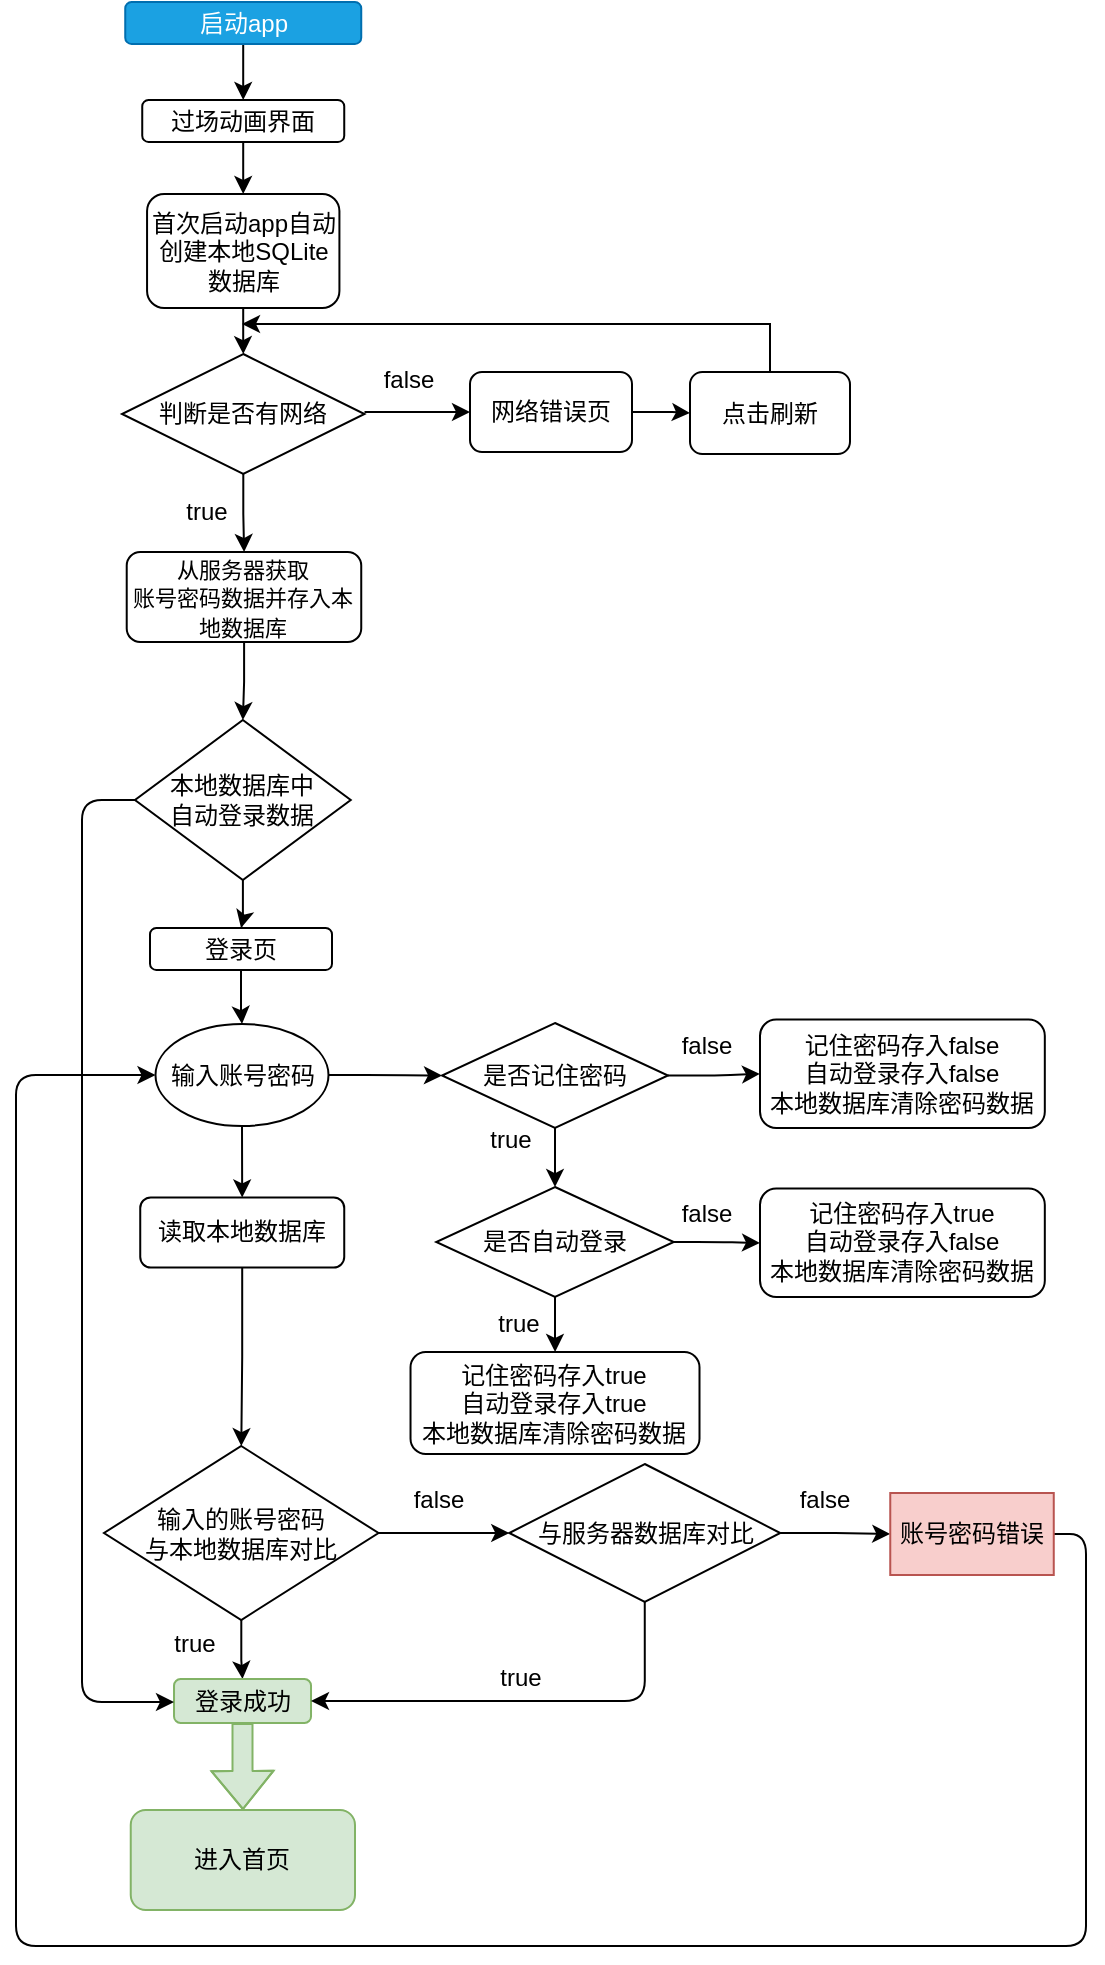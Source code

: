 <mxfile version="20.2.3" type="github" pages="2">
  <diagram id="C5RBs43oDa-KdzZeNtuy" name="Page-1">
    <mxGraphModel dx="2040" dy="1077" grid="0" gridSize="10" guides="1" tooltips="1" connect="1" arrows="1" fold="1" page="1" pageScale="1" pageWidth="827" pageHeight="1169" background="none" math="0" shadow="0">
      <root>
        <mxCell id="WIyWlLk6GJQsqaUBKTNV-0" />
        <mxCell id="WIyWlLk6GJQsqaUBKTNV-1" parent="WIyWlLk6GJQsqaUBKTNV-0" />
        <mxCell id="Cp6cBV7R7ZXaGLyId4yz-16" value="" style="edgeStyle=orthogonalEdgeStyle;rounded=0;orthogonalLoop=1;jettySize=auto;html=1;strokeColor=#000000;" parent="WIyWlLk6GJQsqaUBKTNV-1" source="WIyWlLk6GJQsqaUBKTNV-3" target="Cp6cBV7R7ZXaGLyId4yz-15" edge="1">
          <mxGeometry relative="1" as="geometry" />
        </mxCell>
        <mxCell id="WIyWlLk6GJQsqaUBKTNV-3" value="启动app" style="rounded=1;whiteSpace=wrap;html=1;fontSize=12;glass=0;strokeWidth=1;shadow=0;fillColor=#1ba1e2;strokeColor=#006EAF;fontColor=#ffffff;" parent="WIyWlLk6GJQsqaUBKTNV-1" vertex="1">
          <mxGeometry x="161.62" y="58" width="118" height="21" as="geometry" />
        </mxCell>
        <mxCell id="OS0AkVMMXV3sJaBN14Jv-29" value="" style="edgeStyle=orthogonalEdgeStyle;rounded=0;orthogonalLoop=1;jettySize=auto;html=1;fontSize=11;" edge="1" parent="WIyWlLk6GJQsqaUBKTNV-1" source="Cp6cBV7R7ZXaGLyId4yz-15" target="OS0AkVMMXV3sJaBN14Jv-26">
          <mxGeometry relative="1" as="geometry" />
        </mxCell>
        <mxCell id="Cp6cBV7R7ZXaGLyId4yz-15" value="过场动画界面" style="whiteSpace=wrap;html=1;rounded=1;shadow=0;strokeWidth=1;glass=0;" parent="WIyWlLk6GJQsqaUBKTNV-1" vertex="1">
          <mxGeometry x="170.12" y="107" width="101" height="21" as="geometry" />
        </mxCell>
        <mxCell id="Cp6cBV7R7ZXaGLyId4yz-25" value="" style="edgeStyle=orthogonalEdgeStyle;rounded=0;orthogonalLoop=1;jettySize=auto;html=1;strokeColor=#000000;" parent="WIyWlLk6GJQsqaUBKTNV-1" source="Cp6cBV7R7ZXaGLyId4yz-17" target="Cp6cBV7R7ZXaGLyId4yz-24" edge="1">
          <mxGeometry relative="1" as="geometry" />
        </mxCell>
        <mxCell id="Cp6cBV7R7ZXaGLyId4yz-17" value="登录页" style="whiteSpace=wrap;html=1;rounded=1;shadow=0;strokeWidth=1;glass=0;" parent="WIyWlLk6GJQsqaUBKTNV-1" vertex="1">
          <mxGeometry x="174" y="521" width="91" height="21" as="geometry" />
        </mxCell>
        <mxCell id="Cp6cBV7R7ZXaGLyId4yz-29" value="" style="edgeStyle=orthogonalEdgeStyle;rounded=0;orthogonalLoop=1;jettySize=auto;html=1;strokeColor=#000000;" parent="WIyWlLk6GJQsqaUBKTNV-1" source="Cp6cBV7R7ZXaGLyId4yz-24" target="Cp6cBV7R7ZXaGLyId4yz-28" edge="1">
          <mxGeometry relative="1" as="geometry" />
        </mxCell>
        <mxCell id="Cp6cBV7R7ZXaGLyId4yz-51" value="" style="edgeStyle=orthogonalEdgeStyle;curved=0;rounded=1;sketch=0;orthogonalLoop=1;jettySize=auto;html=1;" parent="WIyWlLk6GJQsqaUBKTNV-1" source="Cp6cBV7R7ZXaGLyId4yz-24" target="Cp6cBV7R7ZXaGLyId4yz-50" edge="1">
          <mxGeometry relative="1" as="geometry" />
        </mxCell>
        <mxCell id="Cp6cBV7R7ZXaGLyId4yz-24" value="输入账号密码" style="ellipse;whiteSpace=wrap;html=1;rounded=1;shadow=0;strokeWidth=1;glass=0;" parent="WIyWlLk6GJQsqaUBKTNV-1" vertex="1">
          <mxGeometry x="176.75" y="569" width="86.5" height="51" as="geometry" />
        </mxCell>
        <mxCell id="Cp6cBV7R7ZXaGLyId4yz-31" value="" style="edgeStyle=orthogonalEdgeStyle;rounded=0;orthogonalLoop=1;jettySize=auto;html=1;strokeColor=#000000;" parent="WIyWlLk6GJQsqaUBKTNV-1" source="Cp6cBV7R7ZXaGLyId4yz-28" target="Cp6cBV7R7ZXaGLyId4yz-30" edge="1">
          <mxGeometry relative="1" as="geometry" />
        </mxCell>
        <mxCell id="Cp6cBV7R7ZXaGLyId4yz-28" value="读取本地数据库" style="whiteSpace=wrap;html=1;rounded=1;shadow=0;strokeWidth=1;glass=0;" parent="WIyWlLk6GJQsqaUBKTNV-1" vertex="1">
          <mxGeometry x="169.12" y="655.75" width="102" height="35" as="geometry" />
        </mxCell>
        <mxCell id="Cp6cBV7R7ZXaGLyId4yz-34" value="" style="edgeStyle=orthogonalEdgeStyle;rounded=0;orthogonalLoop=1;jettySize=auto;html=1;strokeColor=#000000;" parent="WIyWlLk6GJQsqaUBKTNV-1" source="Cp6cBV7R7ZXaGLyId4yz-30" target="Cp6cBV7R7ZXaGLyId4yz-33" edge="1">
          <mxGeometry relative="1" as="geometry" />
        </mxCell>
        <mxCell id="Cp6cBV7R7ZXaGLyId4yz-39" value="" style="edgeStyle=orthogonalEdgeStyle;rounded=0;orthogonalLoop=1;jettySize=auto;html=1;strokeColor=#000000;" parent="WIyWlLk6GJQsqaUBKTNV-1" source="Cp6cBV7R7ZXaGLyId4yz-30" target="Cp6cBV7R7ZXaGLyId4yz-38" edge="1">
          <mxGeometry relative="1" as="geometry" />
        </mxCell>
        <mxCell id="Cp6cBV7R7ZXaGLyId4yz-30" value="&lt;font style=&quot;font-size: 12px;&quot;&gt;输入的账号密码&lt;br&gt;与本地数据库对比&lt;/font&gt;" style="rhombus;whiteSpace=wrap;html=1;rounded=0;shadow=0;strokeWidth=1;glass=0;fontSize=10;" parent="WIyWlLk6GJQsqaUBKTNV-1" vertex="1">
          <mxGeometry x="151" y="780" width="137.25" height="87" as="geometry" />
        </mxCell>
        <mxCell id="Cp6cBV7R7ZXaGLyId4yz-71" value="" style="edgeStyle=orthogonalEdgeStyle;rounded=1;sketch=0;orthogonalLoop=1;jettySize=auto;html=1;shape=flexArrow;fillColor=#d5e8d4;strokeColor=#82b366;" parent="WIyWlLk6GJQsqaUBKTNV-1" source="Cp6cBV7R7ZXaGLyId4yz-33" target="Cp6cBV7R7ZXaGLyId4yz-65" edge="1">
          <mxGeometry relative="1" as="geometry">
            <mxPoint x="222.465" y="934" as="sourcePoint" />
            <mxPoint x="222.113" y="973" as="targetPoint" />
          </mxGeometry>
        </mxCell>
        <mxCell id="Cp6cBV7R7ZXaGLyId4yz-33" value="登录成功" style="whiteSpace=wrap;html=1;rounded=1;shadow=0;strokeWidth=1;glass=0;fillColor=#d5e8d4;strokeColor=#82b366;" parent="WIyWlLk6GJQsqaUBKTNV-1" vertex="1">
          <mxGeometry x="186.01" y="896.5" width="68.5" height="22" as="geometry" />
        </mxCell>
        <mxCell id="Cp6cBV7R7ZXaGLyId4yz-35" value="true" style="text;html=1;align=center;verticalAlign=middle;resizable=0;points=[];autosize=1;" parent="WIyWlLk6GJQsqaUBKTNV-1" vertex="1">
          <mxGeometry x="176.88" y="866" width="39" height="26" as="geometry" />
        </mxCell>
        <mxCell id="Cp6cBV7R7ZXaGLyId4yz-43" style="rounded=1;orthogonalLoop=1;jettySize=auto;html=1;strokeColor=#000000;edgeStyle=orthogonalEdgeStyle;entryX=1;entryY=0.5;entryDx=0;entryDy=0;exitX=0.5;exitY=1;exitDx=0;exitDy=0;" parent="WIyWlLk6GJQsqaUBKTNV-1" source="Cp6cBV7R7ZXaGLyId4yz-38" target="Cp6cBV7R7ZXaGLyId4yz-33" edge="1">
          <mxGeometry relative="1" as="geometry">
            <mxPoint x="257.13" y="957.5" as="targetPoint" />
            <Array as="points">
              <mxPoint x="421.13" y="908" />
            </Array>
          </mxGeometry>
        </mxCell>
        <mxCell id="Cp6cBV7R7ZXaGLyId4yz-46" value="" style="edgeStyle=orthogonalEdgeStyle;rounded=0;orthogonalLoop=1;jettySize=auto;html=1;strokeColor=#000000;" parent="WIyWlLk6GJQsqaUBKTNV-1" source="Cp6cBV7R7ZXaGLyId4yz-38" target="Cp6cBV7R7ZXaGLyId4yz-45" edge="1">
          <mxGeometry relative="1" as="geometry" />
        </mxCell>
        <mxCell id="Cp6cBV7R7ZXaGLyId4yz-38" value="与服务器数据库对比" style="rhombus;whiteSpace=wrap;html=1;rounded=0;shadow=0;strokeWidth=1;glass=0;" parent="WIyWlLk6GJQsqaUBKTNV-1" vertex="1">
          <mxGeometry x="353.63" y="789" width="135.5" height="69" as="geometry" />
        </mxCell>
        <mxCell id="Cp6cBV7R7ZXaGLyId4yz-40" value="false" style="text;html=1;align=center;verticalAlign=middle;resizable=0;points=[];autosize=1;" parent="WIyWlLk6GJQsqaUBKTNV-1" vertex="1">
          <mxGeometry x="296.75" y="794" width="43" height="26" as="geometry" />
        </mxCell>
        <mxCell id="Cp6cBV7R7ZXaGLyId4yz-44" value="true" style="text;html=1;align=center;verticalAlign=middle;resizable=0;points=[];autosize=1;" parent="WIyWlLk6GJQsqaUBKTNV-1" vertex="1">
          <mxGeometry x="339.75" y="883" width="39" height="26" as="geometry" />
        </mxCell>
        <mxCell id="OS0AkVMMXV3sJaBN14Jv-44" style="edgeStyle=orthogonalEdgeStyle;rounded=1;orthogonalLoop=1;jettySize=auto;html=1;fontSize=11;entryX=0;entryY=0.5;entryDx=0;entryDy=0;exitX=1;exitY=0.5;exitDx=0;exitDy=0;" edge="1" parent="WIyWlLk6GJQsqaUBKTNV-1" source="Cp6cBV7R7ZXaGLyId4yz-45" target="Cp6cBV7R7ZXaGLyId4yz-24">
          <mxGeometry relative="1" as="geometry">
            <mxPoint x="77" y="586" as="targetPoint" />
            <mxPoint x="650" y="824" as="sourcePoint" />
            <Array as="points">
              <mxPoint x="642" y="824" />
              <mxPoint x="642" y="1030" />
              <mxPoint x="107" y="1030" />
              <mxPoint x="107" y="595" />
            </Array>
          </mxGeometry>
        </mxCell>
        <mxCell id="Cp6cBV7R7ZXaGLyId4yz-45" value="账号密码错误" style="whiteSpace=wrap;html=1;rounded=0;shadow=0;strokeWidth=1;glass=0;fillColor=#f8cecc;strokeColor=#b85450;" parent="WIyWlLk6GJQsqaUBKTNV-1" vertex="1">
          <mxGeometry x="544.13" y="803.5" width="81.75" height="41" as="geometry" />
        </mxCell>
        <mxCell id="Cp6cBV7R7ZXaGLyId4yz-47" value="false" style="text;html=1;align=center;verticalAlign=middle;resizable=0;points=[];autosize=1;" parent="WIyWlLk6GJQsqaUBKTNV-1" vertex="1">
          <mxGeometry x="489.13" y="794" width="43" height="26" as="geometry" />
        </mxCell>
        <mxCell id="Cp6cBV7R7ZXaGLyId4yz-60" style="edgeStyle=orthogonalEdgeStyle;curved=0;rounded=1;sketch=0;orthogonalLoop=1;jettySize=auto;html=1;exitX=1;exitY=0.5;exitDx=0;exitDy=0;" parent="WIyWlLk6GJQsqaUBKTNV-1" source="Cp6cBV7R7ZXaGLyId4yz-50" target="Cp6cBV7R7ZXaGLyId4yz-58" edge="1">
          <mxGeometry relative="1" as="geometry" />
        </mxCell>
        <mxCell id="OS0AkVMMXV3sJaBN14Jv-43" value="" style="edgeStyle=orthogonalEdgeStyle;rounded=1;orthogonalLoop=1;jettySize=auto;html=1;fontSize=11;" edge="1" parent="WIyWlLk6GJQsqaUBKTNV-1" source="Cp6cBV7R7ZXaGLyId4yz-50" target="OS0AkVMMXV3sJaBN14Jv-42">
          <mxGeometry relative="1" as="geometry" />
        </mxCell>
        <mxCell id="Cp6cBV7R7ZXaGLyId4yz-50" value="是否记住密码" style="rhombus;whiteSpace=wrap;html=1;rounded=0;shadow=0;strokeWidth=1;glass=0;" parent="WIyWlLk6GJQsqaUBKTNV-1" vertex="1">
          <mxGeometry x="320.0" y="568.5" width="113" height="52.5" as="geometry" />
        </mxCell>
        <mxCell id="Cp6cBV7R7ZXaGLyId4yz-57" value="true" style="text;html=1;align=center;verticalAlign=middle;resizable=0;points=[];autosize=1;" parent="WIyWlLk6GJQsqaUBKTNV-1" vertex="1">
          <mxGeometry x="334.0" y="614" width="39" height="26" as="geometry" />
        </mxCell>
        <mxCell id="Cp6cBV7R7ZXaGLyId4yz-58" value="记住密码存入false&lt;br&gt;自动登录存入false&lt;br&gt;本地数据库清除密码数据" style="whiteSpace=wrap;html=1;rounded=1;shadow=0;strokeWidth=1;glass=0;" parent="WIyWlLk6GJQsqaUBKTNV-1" vertex="1">
          <mxGeometry x="479" y="566.75" width="142.41" height="54.25" as="geometry" />
        </mxCell>
        <mxCell id="Cp6cBV7R7ZXaGLyId4yz-62" value="false" style="text;html=1;align=center;verticalAlign=middle;resizable=0;points=[];autosize=1;" parent="WIyWlLk6GJQsqaUBKTNV-1" vertex="1">
          <mxGeometry x="430" y="566.75" width="43" height="26" as="geometry" />
        </mxCell>
        <mxCell id="Cp6cBV7R7ZXaGLyId4yz-65" value="进入首页" style="whiteSpace=wrap;html=1;rounded=1;shadow=0;strokeWidth=1;glass=0;fillColor=#d5e8d4;strokeColor=#82b366;" parent="WIyWlLk6GJQsqaUBKTNV-1" vertex="1">
          <mxGeometry x="164.37" y="962" width="112.13" height="50" as="geometry" />
        </mxCell>
        <mxCell id="OS0AkVMMXV3sJaBN14Jv-8" value="" style="edgeStyle=orthogonalEdgeStyle;rounded=0;orthogonalLoop=1;jettySize=auto;html=1;" edge="1" parent="WIyWlLk6GJQsqaUBKTNV-1" target="OS0AkVMMXV3sJaBN14Jv-7">
          <mxGeometry relative="1" as="geometry">
            <mxPoint x="281.252" y="263.029" as="sourcePoint" />
            <Array as="points">
              <mxPoint x="366" y="263" />
              <mxPoint x="366" y="263" />
            </Array>
          </mxGeometry>
        </mxCell>
        <mxCell id="OS0AkVMMXV3sJaBN14Jv-17" value="" style="edgeStyle=orthogonalEdgeStyle;rounded=0;orthogonalLoop=1;jettySize=auto;html=1;fontSize=11;" edge="1" parent="WIyWlLk6GJQsqaUBKTNV-1" source="OS0AkVMMXV3sJaBN14Jv-2" target="OS0AkVMMXV3sJaBN14Jv-16">
          <mxGeometry relative="1" as="geometry" />
        </mxCell>
        <mxCell id="OS0AkVMMXV3sJaBN14Jv-2" value="判断是否有网络" style="rhombus;whiteSpace=wrap;html=1;rounded=0;shadow=0;strokeWidth=1;glass=0;" vertex="1" parent="WIyWlLk6GJQsqaUBKTNV-1">
          <mxGeometry x="160" y="234" width="121.25" height="60" as="geometry" />
        </mxCell>
        <mxCell id="OS0AkVMMXV3sJaBN14Jv-6" value="true" style="text;html=1;align=center;verticalAlign=middle;resizable=0;points=[];autosize=1;strokeColor=none;fillColor=none;" vertex="1" parent="WIyWlLk6GJQsqaUBKTNV-1">
          <mxGeometry x="182" y="300" width="39" height="26" as="geometry" />
        </mxCell>
        <mxCell id="OS0AkVMMXV3sJaBN14Jv-37" value="" style="edgeStyle=orthogonalEdgeStyle;rounded=0;orthogonalLoop=1;jettySize=auto;html=1;fontSize=11;" edge="1" parent="WIyWlLk6GJQsqaUBKTNV-1" source="OS0AkVMMXV3sJaBN14Jv-7" target="OS0AkVMMXV3sJaBN14Jv-36">
          <mxGeometry relative="1" as="geometry" />
        </mxCell>
        <mxCell id="OS0AkVMMXV3sJaBN14Jv-7" value="网络错误页" style="whiteSpace=wrap;html=1;rounded=1;shadow=0;strokeWidth=1;glass=0;" vertex="1" parent="WIyWlLk6GJQsqaUBKTNV-1">
          <mxGeometry x="334" y="243" width="81" height="40" as="geometry" />
        </mxCell>
        <mxCell id="OS0AkVMMXV3sJaBN14Jv-9" value="false" style="text;html=1;align=center;verticalAlign=middle;resizable=0;points=[];autosize=1;strokeColor=none;fillColor=none;" vertex="1" parent="WIyWlLk6GJQsqaUBKTNV-1">
          <mxGeometry x="281.31" y="234" width="43" height="26" as="geometry" />
        </mxCell>
        <mxCell id="OS0AkVMMXV3sJaBN14Jv-32" value="" style="edgeStyle=orthogonalEdgeStyle;rounded=0;orthogonalLoop=1;jettySize=auto;html=1;fontSize=11;" edge="1" parent="WIyWlLk6GJQsqaUBKTNV-1" source="OS0AkVMMXV3sJaBN14Jv-16" target="OS0AkVMMXV3sJaBN14Jv-31">
          <mxGeometry relative="1" as="geometry" />
        </mxCell>
        <mxCell id="OS0AkVMMXV3sJaBN14Jv-16" value="&lt;span style=&quot;font-size: 11px;&quot;&gt;从服务器获取&lt;/span&gt;&lt;br style=&quot;font-size: 11px;&quot;&gt;&lt;span style=&quot;font-size: 11px;&quot;&gt;账号密码数据并存入本地数据库&lt;/span&gt;" style="whiteSpace=wrap;html=1;rounded=1;shadow=0;strokeWidth=1;glass=0;" vertex="1" parent="WIyWlLk6GJQsqaUBKTNV-1">
          <mxGeometry x="162.36" y="333" width="117.26" height="45" as="geometry" />
        </mxCell>
        <mxCell id="OS0AkVMMXV3sJaBN14Jv-30" value="" style="edgeStyle=orthogonalEdgeStyle;rounded=0;orthogonalLoop=1;jettySize=auto;html=1;fontSize=11;" edge="1" parent="WIyWlLk6GJQsqaUBKTNV-1" source="OS0AkVMMXV3sJaBN14Jv-26" target="OS0AkVMMXV3sJaBN14Jv-2">
          <mxGeometry relative="1" as="geometry" />
        </mxCell>
        <mxCell id="OS0AkVMMXV3sJaBN14Jv-26" value="首次启动app自动创建本地SQLite数据库" style="whiteSpace=wrap;html=1;rounded=1;shadow=0;strokeWidth=1;glass=0;" vertex="1" parent="WIyWlLk6GJQsqaUBKTNV-1">
          <mxGeometry x="172.53" y="154" width="96.18" height="57" as="geometry" />
        </mxCell>
        <mxCell id="OS0AkVMMXV3sJaBN14Jv-33" value="" style="edgeStyle=orthogonalEdgeStyle;rounded=0;orthogonalLoop=1;jettySize=auto;html=1;fontSize=11;" edge="1" parent="WIyWlLk6GJQsqaUBKTNV-1" source="OS0AkVMMXV3sJaBN14Jv-31" target="Cp6cBV7R7ZXaGLyId4yz-17">
          <mxGeometry relative="1" as="geometry" />
        </mxCell>
        <mxCell id="OS0AkVMMXV3sJaBN14Jv-52" style="edgeStyle=orthogonalEdgeStyle;rounded=1;orthogonalLoop=1;jettySize=auto;html=1;exitX=0;exitY=0.5;exitDx=0;exitDy=0;fontSize=11;entryX=0;entryY=0.5;entryDx=0;entryDy=0;" edge="1" parent="WIyWlLk6GJQsqaUBKTNV-1" source="OS0AkVMMXV3sJaBN14Jv-31" target="Cp6cBV7R7ZXaGLyId4yz-33">
          <mxGeometry relative="1" as="geometry">
            <mxPoint x="126.56" y="887.119" as="targetPoint" />
            <Array as="points">
              <mxPoint x="140" y="457" />
              <mxPoint x="140" y="908" />
              <mxPoint x="186" y="908" />
            </Array>
          </mxGeometry>
        </mxCell>
        <mxCell id="OS0AkVMMXV3sJaBN14Jv-31" value="本地数据库中&lt;br&gt;自动登录数据" style="rhombus;whiteSpace=wrap;html=1;rounded=0;shadow=0;strokeWidth=1;glass=0;" vertex="1" parent="WIyWlLk6GJQsqaUBKTNV-1">
          <mxGeometry x="166.49" y="417" width="107.88" height="80" as="geometry" />
        </mxCell>
        <mxCell id="OS0AkVMMXV3sJaBN14Jv-38" style="edgeStyle=orthogonalEdgeStyle;rounded=0;orthogonalLoop=1;jettySize=auto;html=1;fontSize=11;" edge="1" parent="WIyWlLk6GJQsqaUBKTNV-1" source="OS0AkVMMXV3sJaBN14Jv-36">
          <mxGeometry relative="1" as="geometry">
            <mxPoint x="220" y="219" as="targetPoint" />
            <Array as="points">
              <mxPoint x="484" y="219" />
            </Array>
          </mxGeometry>
        </mxCell>
        <mxCell id="OS0AkVMMXV3sJaBN14Jv-36" value="点击刷新" style="whiteSpace=wrap;html=1;rounded=1;shadow=0;strokeWidth=1;glass=0;" vertex="1" parent="WIyWlLk6GJQsqaUBKTNV-1">
          <mxGeometry x="444" y="243" width="80" height="41" as="geometry" />
        </mxCell>
        <mxCell id="OS0AkVMMXV3sJaBN14Jv-48" value="" style="edgeStyle=orthogonalEdgeStyle;rounded=1;orthogonalLoop=1;jettySize=auto;html=1;fontSize=11;" edge="1" parent="WIyWlLk6GJQsqaUBKTNV-1" source="OS0AkVMMXV3sJaBN14Jv-42" target="OS0AkVMMXV3sJaBN14Jv-47">
          <mxGeometry relative="1" as="geometry" />
        </mxCell>
        <mxCell id="OS0AkVMMXV3sJaBN14Jv-56" style="edgeStyle=orthogonalEdgeStyle;rounded=1;orthogonalLoop=1;jettySize=auto;html=1;exitX=1;exitY=0.5;exitDx=0;exitDy=0;fontSize=11;" edge="1" parent="WIyWlLk6GJQsqaUBKTNV-1" source="OS0AkVMMXV3sJaBN14Jv-42" target="OS0AkVMMXV3sJaBN14Jv-55">
          <mxGeometry relative="1" as="geometry" />
        </mxCell>
        <mxCell id="OS0AkVMMXV3sJaBN14Jv-42" value="是否自动登录" style="rhombus;whiteSpace=wrap;html=1;rounded=0;shadow=0;strokeWidth=1;glass=0;" vertex="1" parent="WIyWlLk6GJQsqaUBKTNV-1">
          <mxGeometry x="317.13" y="650.5" width="118.75" height="55" as="geometry" />
        </mxCell>
        <mxCell id="OS0AkVMMXV3sJaBN14Jv-47" value="记住密码存入true&lt;br&gt;自动登录存入true&lt;br&gt;本地数据库清除密码数据" style="whiteSpace=wrap;html=1;rounded=1;shadow=0;strokeWidth=1;glass=0;" vertex="1" parent="WIyWlLk6GJQsqaUBKTNV-1">
          <mxGeometry x="304.26" y="733" width="144.49" height="51" as="geometry" />
        </mxCell>
        <mxCell id="OS0AkVMMXV3sJaBN14Jv-53" value="true" style="text;html=1;align=center;verticalAlign=middle;resizable=0;points=[];autosize=1;" vertex="1" parent="WIyWlLk6GJQsqaUBKTNV-1">
          <mxGeometry x="338.0" y="705.5" width="39" height="26" as="geometry" />
        </mxCell>
        <mxCell id="OS0AkVMMXV3sJaBN14Jv-54" value="false" style="text;html=1;align=center;verticalAlign=middle;resizable=0;points=[];autosize=1;" vertex="1" parent="WIyWlLk6GJQsqaUBKTNV-1">
          <mxGeometry x="430" y="650.5" width="43" height="26" as="geometry" />
        </mxCell>
        <mxCell id="OS0AkVMMXV3sJaBN14Jv-55" value="记住密码存入true&lt;br&gt;自动登录存入false&lt;br&gt;本地数据库清除密码数据" style="whiteSpace=wrap;html=1;rounded=1;shadow=0;strokeWidth=1;glass=0;" vertex="1" parent="WIyWlLk6GJQsqaUBKTNV-1">
          <mxGeometry x="479" y="651.25" width="142.41" height="54.25" as="geometry" />
        </mxCell>
      </root>
    </mxGraphModel>
  </diagram>
  <diagram id="MQuEvHQSDHN2QyMqsAbW" name="第 2 页">
    <mxGraphModel dx="1845" dy="1182" grid="0" gridSize="10" guides="1" tooltips="1" connect="1" arrows="1" fold="1" page="1" pageScale="1" pageWidth="827" pageHeight="1169" math="0" shadow="0">
      <root>
        <mxCell id="miOGaWUz8Xq5UixFLmoC-0" />
        <mxCell id="miOGaWUz8Xq5UixFLmoC-1" parent="miOGaWUz8Xq5UixFLmoC-0" />
        <mxCell id="tSfwrjXkpvefiPXIXyvu-0" value="" style="edgeStyle=orthogonalEdgeStyle;rounded=0;orthogonalLoop=1;jettySize=auto;html=1;strokeColor=#000000;" edge="1" parent="miOGaWUz8Xq5UixFLmoC-1" source="tSfwrjXkpvefiPXIXyvu-1" target="tSfwrjXkpvefiPXIXyvu-3">
          <mxGeometry relative="1" as="geometry" />
        </mxCell>
        <mxCell id="tSfwrjXkpvefiPXIXyvu-1" value="启动app" style="rounded=1;whiteSpace=wrap;html=1;fontSize=12;glass=0;strokeWidth=1;shadow=0;fillColor=#1ba1e2;strokeColor=#006EAF;fontColor=#ffffff;" vertex="1" parent="miOGaWUz8Xq5UixFLmoC-1">
          <mxGeometry x="161" y="105" width="118" height="21" as="geometry" />
        </mxCell>
        <mxCell id="tSfwrjXkpvefiPXIXyvu-2" value="" style="edgeStyle=orthogonalEdgeStyle;rounded=0;orthogonalLoop=1;jettySize=auto;html=1;strokeColor=#000000;" edge="1" parent="miOGaWUz8Xq5UixFLmoC-1" source="tSfwrjXkpvefiPXIXyvu-3" target="tSfwrjXkpvefiPXIXyvu-5">
          <mxGeometry relative="1" as="geometry" />
        </mxCell>
        <mxCell id="tSfwrjXkpvefiPXIXyvu-3" value="过场动画界面" style="whiteSpace=wrap;html=1;rounded=1;shadow=0;strokeWidth=1;glass=0;" vertex="1" parent="miOGaWUz8Xq5UixFLmoC-1">
          <mxGeometry x="169" y="164" width="101" height="21" as="geometry" />
        </mxCell>
        <mxCell id="tSfwrjXkpvefiPXIXyvu-4" value="" style="edgeStyle=orthogonalEdgeStyle;rounded=0;orthogonalLoop=1;jettySize=auto;html=1;strokeColor=#000000;" edge="1" parent="miOGaWUz8Xq5UixFLmoC-1" source="tSfwrjXkpvefiPXIXyvu-5" target="tSfwrjXkpvefiPXIXyvu-8">
          <mxGeometry relative="1" as="geometry" />
        </mxCell>
        <mxCell id="tSfwrjXkpvefiPXIXyvu-5" value="登录页" style="whiteSpace=wrap;html=1;rounded=1;shadow=0;strokeWidth=1;glass=0;" vertex="1" parent="miOGaWUz8Xq5UixFLmoC-1">
          <mxGeometry x="174.5" y="222" width="91" height="21" as="geometry" />
        </mxCell>
        <mxCell id="tSfwrjXkpvefiPXIXyvu-6" value="" style="edgeStyle=orthogonalEdgeStyle;rounded=0;orthogonalLoop=1;jettySize=auto;html=1;strokeColor=#000000;" edge="1" parent="miOGaWUz8Xq5UixFLmoC-1" source="tSfwrjXkpvefiPXIXyvu-8" target="tSfwrjXkpvefiPXIXyvu-11">
          <mxGeometry relative="1" as="geometry" />
        </mxCell>
        <mxCell id="tSfwrjXkpvefiPXIXyvu-7" value="" style="edgeStyle=orthogonalEdgeStyle;curved=0;rounded=1;sketch=0;orthogonalLoop=1;jettySize=auto;html=1;" edge="1" parent="miOGaWUz8Xq5UixFLmoC-1" source="tSfwrjXkpvefiPXIXyvu-8" target="tSfwrjXkpvefiPXIXyvu-30">
          <mxGeometry relative="1" as="geometry" />
        </mxCell>
        <mxCell id="tSfwrjXkpvefiPXIXyvu-8" value="输入账号密码" style="ellipse;whiteSpace=wrap;html=1;rounded=1;shadow=0;strokeWidth=1;glass=0;" vertex="1" parent="miOGaWUz8Xq5UixFLmoC-1">
          <mxGeometry x="176.75" y="284" width="86.5" height="51" as="geometry" />
        </mxCell>
        <mxCell id="tSfwrjXkpvefiPXIXyvu-9" value="" style="edgeStyle=orthogonalEdgeStyle;rounded=0;orthogonalLoop=1;jettySize=auto;html=1;strokeColor=#000000;" edge="1" parent="miOGaWUz8Xq5UixFLmoC-1" source="tSfwrjXkpvefiPXIXyvu-11" target="tSfwrjXkpvefiPXIXyvu-14">
          <mxGeometry relative="1" as="geometry" />
        </mxCell>
        <mxCell id="tSfwrjXkpvefiPXIXyvu-10" value="" style="edgeStyle=orthogonalEdgeStyle;curved=0;rounded=1;sketch=0;orthogonalLoop=1;jettySize=auto;html=1;" edge="1" parent="miOGaWUz8Xq5UixFLmoC-1" source="tSfwrjXkpvefiPXIXyvu-11" target="tSfwrjXkpvefiPXIXyvu-27">
          <mxGeometry relative="1" as="geometry" />
        </mxCell>
        <mxCell id="tSfwrjXkpvefiPXIXyvu-11" value="读取本地数据库" style="whiteSpace=wrap;html=1;rounded=1;shadow=0;strokeWidth=1;glass=0;" vertex="1" parent="miOGaWUz8Xq5UixFLmoC-1">
          <mxGeometry x="168.5" y="378" width="102" height="35" as="geometry" />
        </mxCell>
        <mxCell id="tSfwrjXkpvefiPXIXyvu-12" value="" style="edgeStyle=orthogonalEdgeStyle;rounded=0;orthogonalLoop=1;jettySize=auto;html=1;strokeColor=#000000;" edge="1" parent="miOGaWUz8Xq5UixFLmoC-1" source="tSfwrjXkpvefiPXIXyvu-14" target="tSfwrjXkpvefiPXIXyvu-16">
          <mxGeometry relative="1" as="geometry" />
        </mxCell>
        <mxCell id="tSfwrjXkpvefiPXIXyvu-13" value="" style="edgeStyle=orthogonalEdgeStyle;rounded=0;orthogonalLoop=1;jettySize=auto;html=1;strokeColor=#000000;" edge="1" parent="miOGaWUz8Xq5UixFLmoC-1" source="tSfwrjXkpvefiPXIXyvu-14" target="tSfwrjXkpvefiPXIXyvu-20">
          <mxGeometry relative="1" as="geometry" />
        </mxCell>
        <mxCell id="tSfwrjXkpvefiPXIXyvu-14" value="与本地数据库对比" style="rhombus;whiteSpace=wrap;html=1;rounded=0;shadow=0;strokeWidth=1;glass=0;" vertex="1" parent="miOGaWUz8Xq5UixFLmoC-1">
          <mxGeometry x="151.75" y="457" width="135.5" height="87.5" as="geometry" />
        </mxCell>
        <mxCell id="tSfwrjXkpvefiPXIXyvu-15" value="" style="edgeStyle=orthogonalEdgeStyle;rounded=1;sketch=0;orthogonalLoop=1;jettySize=auto;html=1;shape=flexArrow;" edge="1" parent="miOGaWUz8Xq5UixFLmoC-1" source="tSfwrjXkpvefiPXIXyvu-16" target="tSfwrjXkpvefiPXIXyvu-35">
          <mxGeometry relative="1" as="geometry" />
        </mxCell>
        <mxCell id="tSfwrjXkpvefiPXIXyvu-16" value="登录成功" style="whiteSpace=wrap;html=1;rounded=0;shadow=0;strokeWidth=1;glass=0;fillColor=#d5e8d4;strokeColor=#82b366;" vertex="1" parent="miOGaWUz8Xq5UixFLmoC-1">
          <mxGeometry x="185" y="611" width="68.5" height="22" as="geometry" />
        </mxCell>
        <mxCell id="tSfwrjXkpvefiPXIXyvu-17" value="Yes" style="text;html=1;align=center;verticalAlign=middle;resizable=0;points=[];autosize=1;" vertex="1" parent="miOGaWUz8Xq5UixFLmoC-1">
          <mxGeometry x="185" y="548" width="30" height="18" as="geometry" />
        </mxCell>
        <mxCell id="tSfwrjXkpvefiPXIXyvu-18" style="rounded=1;orthogonalLoop=1;jettySize=auto;html=1;strokeColor=#000000;edgeStyle=orthogonalEdgeStyle;entryX=1;entryY=0.5;entryDx=0;entryDy=0;exitX=0.5;exitY=1;exitDx=0;exitDy=0;" edge="1" parent="miOGaWUz8Xq5UixFLmoC-1" source="tSfwrjXkpvefiPXIXyvu-20" target="tSfwrjXkpvefiPXIXyvu-16">
          <mxGeometry relative="1" as="geometry">
            <mxPoint x="257" y="627" as="targetPoint" />
            <Array as="points">
              <mxPoint x="439" y="622" />
            </Array>
          </mxGeometry>
        </mxCell>
        <mxCell id="tSfwrjXkpvefiPXIXyvu-19" value="" style="edgeStyle=orthogonalEdgeStyle;rounded=0;orthogonalLoop=1;jettySize=auto;html=1;strokeColor=#000000;" edge="1" parent="miOGaWUz8Xq5UixFLmoC-1" source="tSfwrjXkpvefiPXIXyvu-20" target="tSfwrjXkpvefiPXIXyvu-24">
          <mxGeometry relative="1" as="geometry" />
        </mxCell>
        <mxCell id="tSfwrjXkpvefiPXIXyvu-20" value="与服务器数据库对比" style="rhombus;whiteSpace=wrap;html=1;rounded=0;shadow=0;strokeWidth=1;glass=0;" vertex="1" parent="miOGaWUz8Xq5UixFLmoC-1">
          <mxGeometry x="371.5" y="456.5" width="135.5" height="88" as="geometry" />
        </mxCell>
        <mxCell id="tSfwrjXkpvefiPXIXyvu-21" value="No" style="text;html=1;align=center;verticalAlign=middle;resizable=0;points=[];autosize=1;" vertex="1" parent="miOGaWUz8Xq5UixFLmoC-1">
          <mxGeometry x="308" y="480.25" width="25" height="18" as="geometry" />
        </mxCell>
        <mxCell id="tSfwrjXkpvefiPXIXyvu-22" value="Yes" style="text;html=1;align=center;verticalAlign=middle;resizable=0;points=[];autosize=1;" vertex="1" parent="miOGaWUz8Xq5UixFLmoC-1">
          <mxGeometry x="407" y="575.5" width="30" height="18" as="geometry" />
        </mxCell>
        <mxCell id="tSfwrjXkpvefiPXIXyvu-23" style="edgeStyle=orthogonalEdgeStyle;rounded=1;sketch=0;orthogonalLoop=1;jettySize=auto;html=1;exitX=1;exitY=0.5;exitDx=0;exitDy=0;entryX=0;entryY=0.5;entryDx=0;entryDy=0;" edge="1" parent="miOGaWUz8Xq5UixFLmoC-1" source="tSfwrjXkpvefiPXIXyvu-24" target="tSfwrjXkpvefiPXIXyvu-8">
          <mxGeometry relative="1" as="geometry">
            <mxPoint x="80.833" y="805.833" as="targetPoint" />
            <Array as="points">
              <mxPoint x="672" y="501" />
              <mxPoint x="672" y="696" />
              <mxPoint x="120" y="696" />
              <mxPoint x="120" y="310" />
            </Array>
          </mxGeometry>
        </mxCell>
        <mxCell id="tSfwrjXkpvefiPXIXyvu-24" value="账号密码错误" style="whiteSpace=wrap;html=1;rounded=0;shadow=0;strokeWidth=1;glass=0;fillColor=#f8cecc;strokeColor=#b85450;" vertex="1" parent="miOGaWUz8Xq5UixFLmoC-1">
          <mxGeometry x="570" y="480.25" width="81.75" height="41" as="geometry" />
        </mxCell>
        <mxCell id="tSfwrjXkpvefiPXIXyvu-25" value="No" style="text;html=1;align=center;verticalAlign=middle;resizable=0;points=[];autosize=1;" vertex="1" parent="miOGaWUz8Xq5UixFLmoC-1">
          <mxGeometry x="524" y="480.25" width="25" height="18" as="geometry" />
        </mxCell>
        <mxCell id="tSfwrjXkpvefiPXIXyvu-26" value="" style="edgeStyle=orthogonalEdgeStyle;curved=0;rounded=1;sketch=0;orthogonalLoop=1;jettySize=auto;html=1;" edge="1" parent="miOGaWUz8Xq5UixFLmoC-1" source="tSfwrjXkpvefiPXIXyvu-27" target="tSfwrjXkpvefiPXIXyvu-31">
          <mxGeometry relative="1" as="geometry" />
        </mxCell>
        <mxCell id="tSfwrjXkpvefiPXIXyvu-27" value="创建数据库" style="whiteSpace=wrap;html=1;rounded=1;shadow=0;strokeWidth=1;glass=0;" vertex="1" parent="miOGaWUz8Xq5UixFLmoC-1">
          <mxGeometry x="315.25" y="371.25" width="65.5" height="48.5" as="geometry" />
        </mxCell>
        <mxCell id="tSfwrjXkpvefiPXIXyvu-28" style="edgeStyle=orthogonalEdgeStyle;curved=0;rounded=1;sketch=0;orthogonalLoop=1;jettySize=auto;html=1;exitX=0.5;exitY=1;exitDx=0;exitDy=0;" edge="1" parent="miOGaWUz8Xq5UixFLmoC-1" source="tSfwrjXkpvefiPXIXyvu-30" target="tSfwrjXkpvefiPXIXyvu-31">
          <mxGeometry relative="1" as="geometry" />
        </mxCell>
        <mxCell id="tSfwrjXkpvefiPXIXyvu-29" style="edgeStyle=orthogonalEdgeStyle;curved=0;rounded=1;sketch=0;orthogonalLoop=1;jettySize=auto;html=1;exitX=1;exitY=0.5;exitDx=0;exitDy=0;" edge="1" parent="miOGaWUz8Xq5UixFLmoC-1" source="tSfwrjXkpvefiPXIXyvu-30" target="tSfwrjXkpvefiPXIXyvu-33">
          <mxGeometry relative="1" as="geometry" />
        </mxCell>
        <mxCell id="tSfwrjXkpvefiPXIXyvu-30" value="记住密码" style="rhombus;whiteSpace=wrap;html=1;rounded=0;shadow=0;strokeWidth=1;glass=0;" vertex="1" parent="miOGaWUz8Xq5UixFLmoC-1">
          <mxGeometry x="442" y="269.5" width="95" height="80" as="geometry" />
        </mxCell>
        <mxCell id="tSfwrjXkpvefiPXIXyvu-31" value="存数据" style="whiteSpace=wrap;html=1;rounded=1;shadow=0;strokeWidth=1;glass=0;" vertex="1" parent="miOGaWUz8Xq5UixFLmoC-1">
          <mxGeometry x="449.75" y="383.25" width="79.5" height="24.5" as="geometry" />
        </mxCell>
        <mxCell id="tSfwrjXkpvefiPXIXyvu-32" value="Yes" style="text;html=1;align=center;verticalAlign=middle;resizable=0;points=[];autosize=1;" vertex="1" parent="miOGaWUz8Xq5UixFLmoC-1">
          <mxGeometry x="451" y="344" width="30" height="18" as="geometry" />
        </mxCell>
        <mxCell id="tSfwrjXkpvefiPXIXyvu-33" value="清空数据" style="whiteSpace=wrap;html=1;rounded=1;shadow=0;strokeWidth=1;glass=0;" vertex="1" parent="miOGaWUz8Xq5UixFLmoC-1">
          <mxGeometry x="570" y="383.75" width="78" height="23.5" as="geometry" />
        </mxCell>
        <mxCell id="tSfwrjXkpvefiPXIXyvu-34" value="No" style="text;html=1;align=center;verticalAlign=middle;resizable=0;points=[];autosize=1;" vertex="1" parent="miOGaWUz8Xq5UixFLmoC-1">
          <mxGeometry x="561" y="285" width="25" height="18" as="geometry" />
        </mxCell>
        <mxCell id="tSfwrjXkpvefiPXIXyvu-35" value="" style="whiteSpace=wrap;html=1;rounded=1;shadow=0;strokeWidth=1;glass=0;" vertex="1" parent="miOGaWUz8Xq5UixFLmoC-1">
          <mxGeometry x="160" y="750" width="120" height="60" as="geometry" />
        </mxCell>
      </root>
    </mxGraphModel>
  </diagram>
</mxfile>
